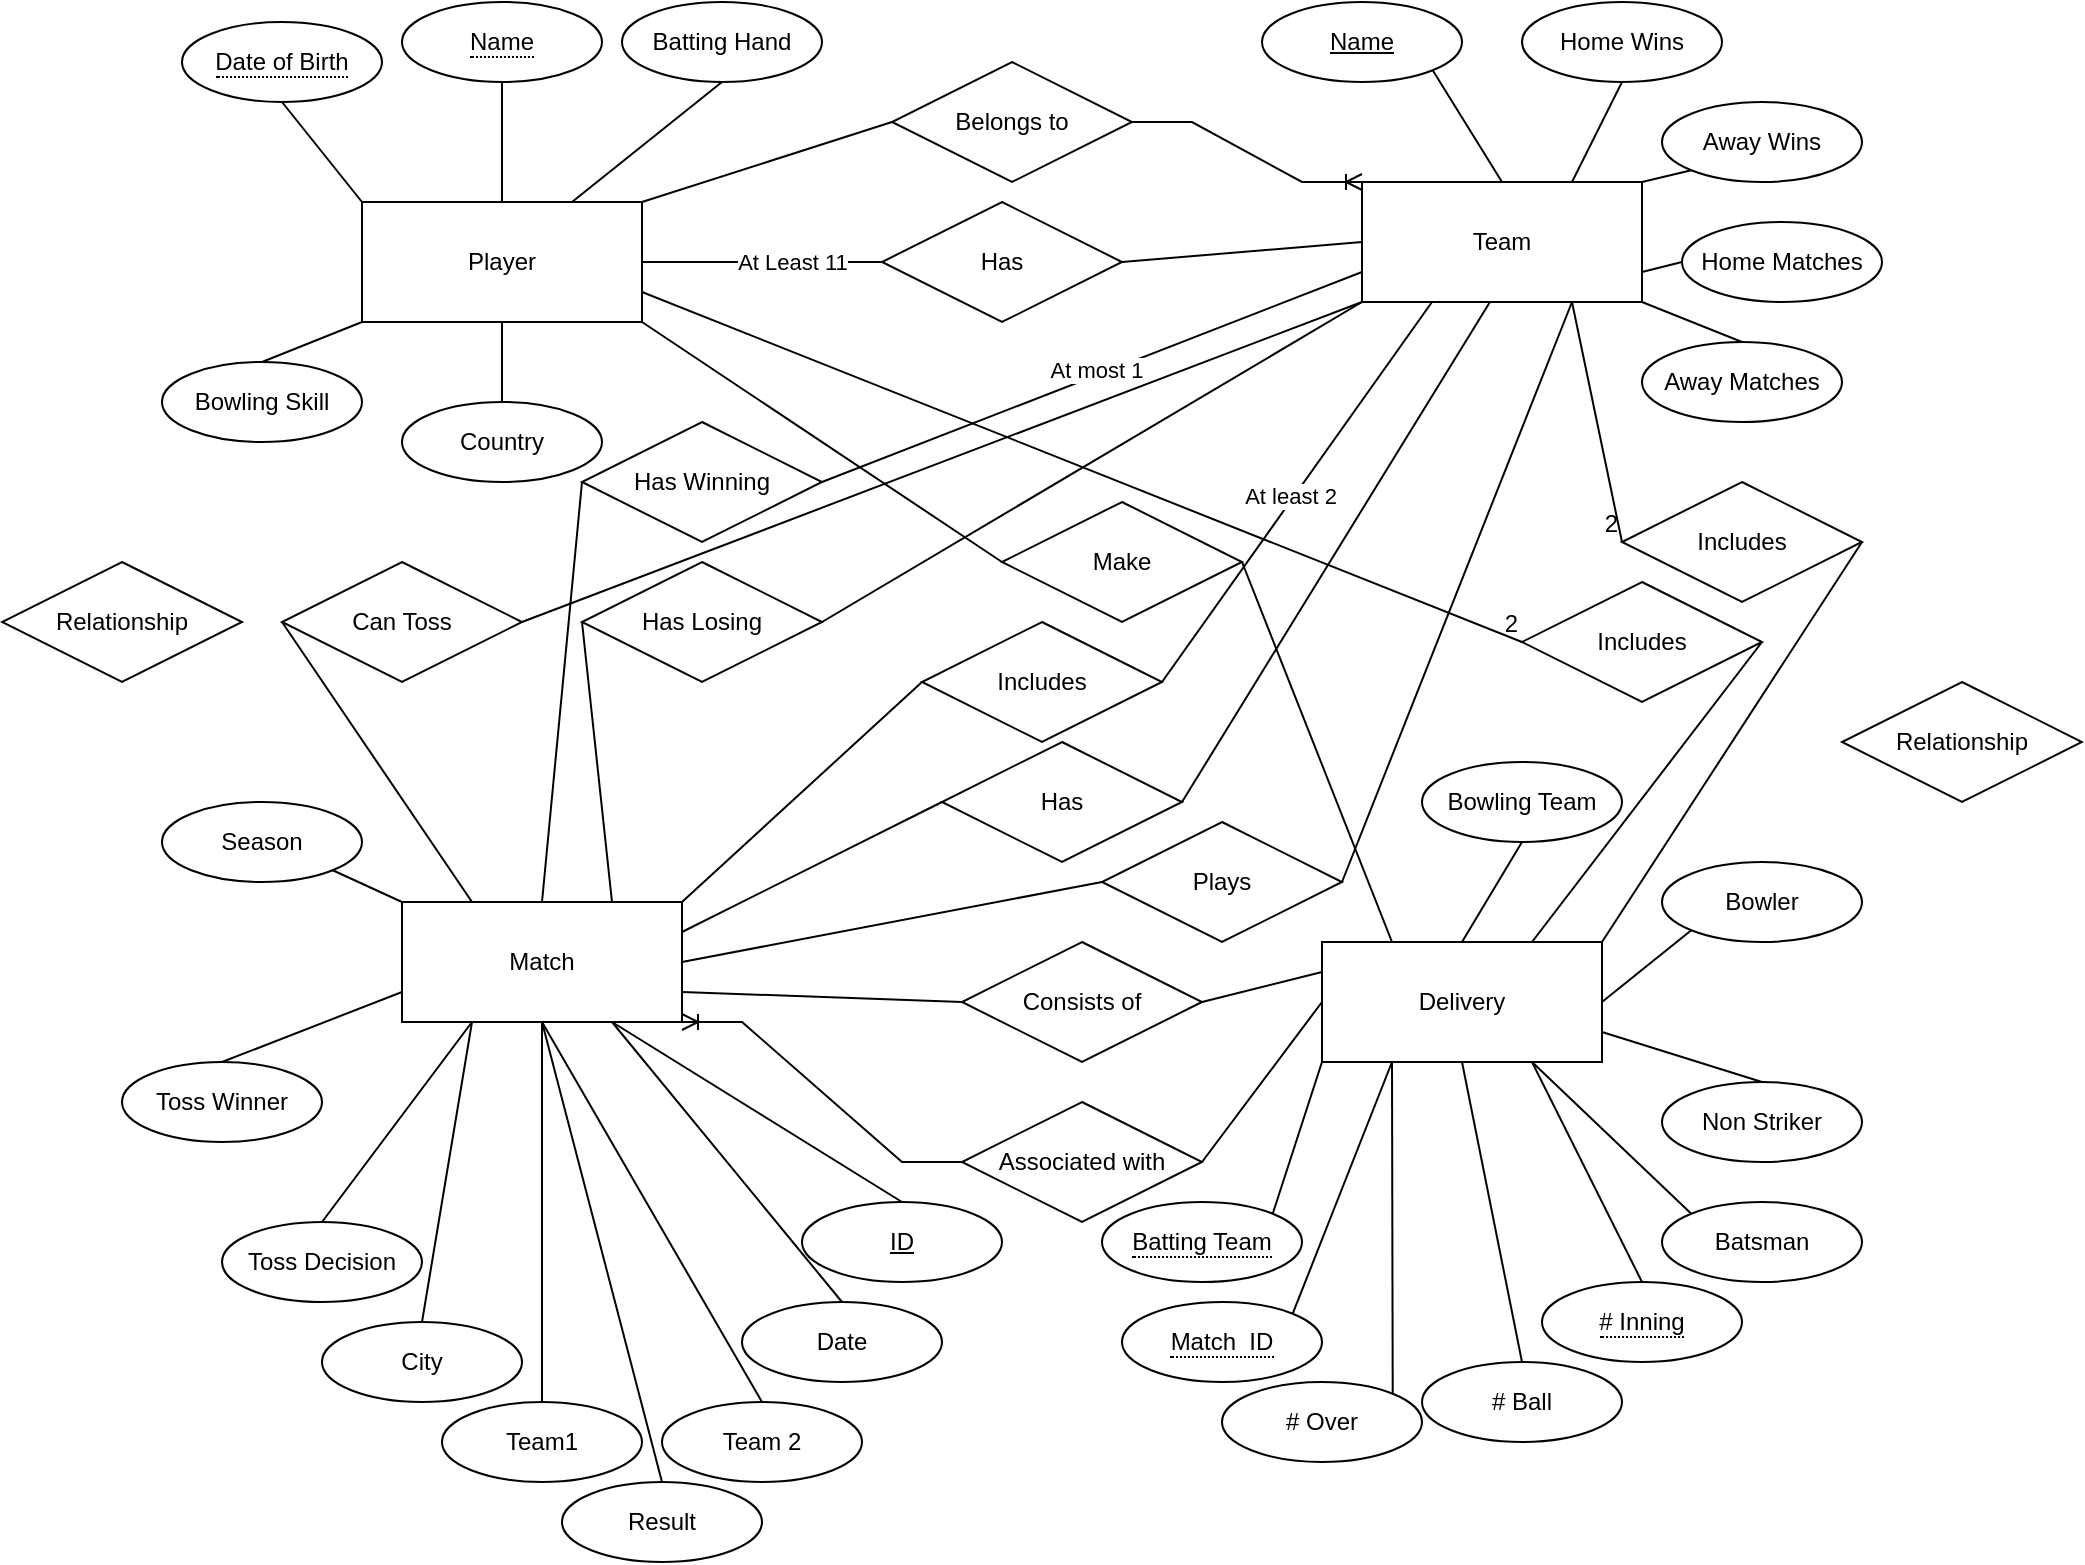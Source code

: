 <mxfile version="24.0.7" type="github">
  <diagram name="Page-1" id="s7xkA5wSta2r6UFQL5zl">
    <mxGraphModel dx="1324" dy="534" grid="1" gridSize="10" guides="1" tooltips="1" connect="1" arrows="1" fold="1" page="1" pageScale="1" pageWidth="850" pageHeight="1100" math="0" shadow="0">
      <root>
        <mxCell id="0" />
        <mxCell id="1" parent="0" />
        <mxCell id="V4IDSgp5wQYeOkkttf2E-1" value="Player" style="whiteSpace=wrap;html=1;align=center;" parent="1" vertex="1">
          <mxGeometry x="100" y="110" width="140" height="60" as="geometry" />
        </mxCell>
        <mxCell id="V4IDSgp5wQYeOkkttf2E-2" value="Team" style="whiteSpace=wrap;html=1;align=center;" parent="1" vertex="1">
          <mxGeometry x="600" y="100" width="140" height="60" as="geometry" />
        </mxCell>
        <mxCell id="V4IDSgp5wQYeOkkttf2E-3" value="Delivery" style="whiteSpace=wrap;html=1;align=center;" parent="1" vertex="1">
          <mxGeometry x="580" y="480" width="140" height="60" as="geometry" />
        </mxCell>
        <mxCell id="V4IDSgp5wQYeOkkttf2E-4" value="Match" style="whiteSpace=wrap;html=1;align=center;" parent="1" vertex="1">
          <mxGeometry x="120" y="460" width="140" height="60" as="geometry" />
        </mxCell>
        <mxCell id="V4IDSgp5wQYeOkkttf2E-6" value="Associated with" style="shape=rhombus;perimeter=rhombusPerimeter;whiteSpace=wrap;html=1;align=center;" parent="1" vertex="1">
          <mxGeometry x="400" y="560" width="120" height="60" as="geometry" />
        </mxCell>
        <mxCell id="V4IDSgp5wQYeOkkttf2E-7" value="Relationship" style="shape=rhombus;perimeter=rhombusPerimeter;whiteSpace=wrap;html=1;align=center;" parent="1" vertex="1">
          <mxGeometry x="840" y="350" width="120" height="60" as="geometry" />
        </mxCell>
        <mxCell id="V4IDSgp5wQYeOkkttf2E-8" value="Consists of" style="shape=rhombus;perimeter=rhombusPerimeter;whiteSpace=wrap;html=1;align=center;" parent="1" vertex="1">
          <mxGeometry x="400" y="480" width="120" height="60" as="geometry" />
        </mxCell>
        <mxCell id="V4IDSgp5wQYeOkkttf2E-9" value="Includes" style="shape=rhombus;perimeter=rhombusPerimeter;whiteSpace=wrap;html=1;align=center;" parent="1" vertex="1">
          <mxGeometry x="730" y="250" width="120" height="60" as="geometry" />
        </mxCell>
        <mxCell id="V4IDSgp5wQYeOkkttf2E-10" value="Has Losing" style="shape=rhombus;perimeter=rhombusPerimeter;whiteSpace=wrap;html=1;align=center;" parent="1" vertex="1">
          <mxGeometry x="210" y="290" width="120" height="60" as="geometry" />
        </mxCell>
        <mxCell id="V4IDSgp5wQYeOkkttf2E-11" value="Has Winning" style="shape=rhombus;perimeter=rhombusPerimeter;whiteSpace=wrap;html=1;align=center;" parent="1" vertex="1">
          <mxGeometry x="210" y="220" width="120" height="60" as="geometry" />
        </mxCell>
        <mxCell id="V4IDSgp5wQYeOkkttf2E-12" value="Belongs to" style="shape=rhombus;perimeter=rhombusPerimeter;whiteSpace=wrap;html=1;align=center;" parent="1" vertex="1">
          <mxGeometry x="365" y="40" width="120" height="60" as="geometry" />
        </mxCell>
        <mxCell id="V4IDSgp5wQYeOkkttf2E-13" value="Plays" style="shape=rhombus;perimeter=rhombusPerimeter;whiteSpace=wrap;html=1;align=center;" parent="1" vertex="1">
          <mxGeometry x="470" y="420" width="120" height="60" as="geometry" />
        </mxCell>
        <mxCell id="V4IDSgp5wQYeOkkttf2E-14" value="Make" style="shape=rhombus;perimeter=rhombusPerimeter;whiteSpace=wrap;html=1;align=center;" parent="1" vertex="1">
          <mxGeometry x="420" y="260" width="120" height="60" as="geometry" />
        </mxCell>
        <mxCell id="V4IDSgp5wQYeOkkttf2E-15" value="Can Toss" style="shape=rhombus;perimeter=rhombusPerimeter;whiteSpace=wrap;html=1;align=center;" parent="1" vertex="1">
          <mxGeometry x="60" y="290" width="120" height="60" as="geometry" />
        </mxCell>
        <mxCell id="V4IDSgp5wQYeOkkttf2E-16" value="Has" style="shape=rhombus;perimeter=rhombusPerimeter;whiteSpace=wrap;html=1;align=center;" parent="1" vertex="1">
          <mxGeometry x="390" y="380" width="120" height="60" as="geometry" />
        </mxCell>
        <mxCell id="V4IDSgp5wQYeOkkttf2E-17" value="Includes" style="shape=rhombus;perimeter=rhombusPerimeter;whiteSpace=wrap;html=1;align=center;" parent="1" vertex="1">
          <mxGeometry x="680" y="300" width="120" height="60" as="geometry" />
        </mxCell>
        <mxCell id="V4IDSgp5wQYeOkkttf2E-18" value="Includes" style="shape=rhombus;perimeter=rhombusPerimeter;whiteSpace=wrap;html=1;align=center;" parent="1" vertex="1">
          <mxGeometry x="380" y="320" width="120" height="60" as="geometry" />
        </mxCell>
        <mxCell id="V4IDSgp5wQYeOkkttf2E-19" value="Relationship" style="shape=rhombus;perimeter=rhombusPerimeter;whiteSpace=wrap;html=1;align=center;" parent="1" vertex="1">
          <mxGeometry x="-80" y="290" width="120" height="60" as="geometry" />
        </mxCell>
        <mxCell id="V4IDSgp5wQYeOkkttf2E-20" value="Has" style="shape=rhombus;perimeter=rhombusPerimeter;whiteSpace=wrap;html=1;align=center;" parent="1" vertex="1">
          <mxGeometry x="360" y="110" width="120" height="60" as="geometry" />
        </mxCell>
        <mxCell id="jrK1UXfwRjFJ1fB_Q-Hg-1" value="" style="edgeStyle=entityRelationEdgeStyle;fontSize=12;html=1;endArrow=ERoneToMany;rounded=0;exitX=1;exitY=0.5;exitDx=0;exitDy=0;entryX=0;entryY=0;entryDx=0;entryDy=0;" edge="1" parent="1" source="V4IDSgp5wQYeOkkttf2E-12" target="V4IDSgp5wQYeOkkttf2E-2">
          <mxGeometry width="100" height="100" relative="1" as="geometry">
            <mxPoint x="490" y="140" as="sourcePoint" />
            <mxPoint x="590" y="40" as="targetPoint" />
          </mxGeometry>
        </mxCell>
        <mxCell id="jrK1UXfwRjFJ1fB_Q-Hg-2" value="" style="endArrow=none;html=1;rounded=0;exitX=1;exitY=0;exitDx=0;exitDy=0;entryX=0;entryY=0.5;entryDx=0;entryDy=0;" edge="1" parent="1" source="V4IDSgp5wQYeOkkttf2E-1" target="V4IDSgp5wQYeOkkttf2E-12">
          <mxGeometry relative="1" as="geometry">
            <mxPoint x="260" y="140" as="sourcePoint" />
            <mxPoint x="420" y="140" as="targetPoint" />
          </mxGeometry>
        </mxCell>
        <mxCell id="jrK1UXfwRjFJ1fB_Q-Hg-6" value="" style="endArrow=none;html=1;rounded=0;exitX=1;exitY=0;exitDx=0;exitDy=0;entryX=0;entryY=0.5;entryDx=0;entryDy=0;" edge="1" parent="1" source="V4IDSgp5wQYeOkkttf2E-4" target="V4IDSgp5wQYeOkkttf2E-18">
          <mxGeometry relative="1" as="geometry">
            <mxPoint x="190" y="480" as="sourcePoint" />
            <mxPoint x="350" y="480" as="targetPoint" />
          </mxGeometry>
        </mxCell>
        <mxCell id="jrK1UXfwRjFJ1fB_Q-Hg-7" value="" style="endArrow=none;html=1;rounded=0;exitX=1;exitY=0.5;exitDx=0;exitDy=0;entryX=0.25;entryY=1;entryDx=0;entryDy=0;" edge="1" parent="1" source="V4IDSgp5wQYeOkkttf2E-18" target="V4IDSgp5wQYeOkkttf2E-2">
          <mxGeometry relative="1" as="geometry">
            <mxPoint x="485" y="300" as="sourcePoint" />
            <mxPoint x="645" y="300" as="targetPoint" />
          </mxGeometry>
        </mxCell>
        <mxCell id="jrK1UXfwRjFJ1fB_Q-Hg-31" value="At least 2" style="edgeLabel;html=1;align=center;verticalAlign=middle;resizable=0;points=[];" vertex="1" connectable="0" parent="jrK1UXfwRjFJ1fB_Q-Hg-7">
          <mxGeometry x="-0.029" y="2" relative="1" as="geometry">
            <mxPoint as="offset" />
          </mxGeometry>
        </mxCell>
        <mxCell id="jrK1UXfwRjFJ1fB_Q-Hg-11" value="" style="endArrow=none;html=1;rounded=0;exitX=0;exitY=0.5;exitDx=0;exitDy=0;entryX=1;entryY=0.5;entryDx=0;entryDy=0;" edge="1" parent="1" source="V4IDSgp5wQYeOkkttf2E-13" target="V4IDSgp5wQYeOkkttf2E-4">
          <mxGeometry relative="1" as="geometry">
            <mxPoint x="400" y="340" as="sourcePoint" />
            <mxPoint x="560" y="340" as="targetPoint" />
          </mxGeometry>
        </mxCell>
        <mxCell id="jrK1UXfwRjFJ1fB_Q-Hg-12" value="" style="endArrow=none;html=1;rounded=0;exitX=1;exitY=0.75;exitDx=0;exitDy=0;entryX=0;entryY=0.5;entryDx=0;entryDy=0;" edge="1" parent="1" source="V4IDSgp5wQYeOkkttf2E-4" target="V4IDSgp5wQYeOkkttf2E-8">
          <mxGeometry relative="1" as="geometry">
            <mxPoint x="260" y="530" as="sourcePoint" />
            <mxPoint x="420" y="530" as="targetPoint" />
          </mxGeometry>
        </mxCell>
        <mxCell id="jrK1UXfwRjFJ1fB_Q-Hg-13" value="" style="endArrow=none;html=1;rounded=0;exitX=1;exitY=0.5;exitDx=0;exitDy=0;entryX=0;entryY=0.25;entryDx=0;entryDy=0;" edge="1" parent="1" source="V4IDSgp5wQYeOkkttf2E-8" target="V4IDSgp5wQYeOkkttf2E-3">
          <mxGeometry relative="1" as="geometry">
            <mxPoint x="340" y="340" as="sourcePoint" />
            <mxPoint x="500" y="340" as="targetPoint" />
          </mxGeometry>
        </mxCell>
        <mxCell id="jrK1UXfwRjFJ1fB_Q-Hg-14" value="" style="endArrow=none;html=1;rounded=0;exitX=1;exitY=1;exitDx=0;exitDy=0;entryX=0;entryY=0.5;entryDx=0;entryDy=0;" edge="1" parent="1" source="V4IDSgp5wQYeOkkttf2E-1" target="V4IDSgp5wQYeOkkttf2E-14">
          <mxGeometry relative="1" as="geometry">
            <mxPoint x="260" y="340" as="sourcePoint" />
            <mxPoint x="420" y="340" as="targetPoint" />
          </mxGeometry>
        </mxCell>
        <mxCell id="jrK1UXfwRjFJ1fB_Q-Hg-15" value="" style="endArrow=none;html=1;rounded=0;exitX=1;exitY=0.5;exitDx=0;exitDy=0;entryX=0.25;entryY=0;entryDx=0;entryDy=0;" edge="1" parent="1" source="V4IDSgp5wQYeOkkttf2E-14" target="V4IDSgp5wQYeOkkttf2E-3">
          <mxGeometry relative="1" as="geometry">
            <mxPoint x="490" y="340" as="sourcePoint" />
            <mxPoint x="650" y="340" as="targetPoint" />
          </mxGeometry>
        </mxCell>
        <mxCell id="jrK1UXfwRjFJ1fB_Q-Hg-16" value="" style="edgeStyle=entityRelationEdgeStyle;fontSize=12;html=1;endArrow=ERoneToMany;rounded=0;entryX=1;entryY=1;entryDx=0;entryDy=0;" edge="1" parent="1" source="V4IDSgp5wQYeOkkttf2E-6" target="V4IDSgp5wQYeOkkttf2E-4">
          <mxGeometry width="100" height="100" relative="1" as="geometry">
            <mxPoint x="230" y="670" as="sourcePoint" />
            <mxPoint x="330" y="570" as="targetPoint" />
          </mxGeometry>
        </mxCell>
        <mxCell id="jrK1UXfwRjFJ1fB_Q-Hg-17" value="" style="endArrow=none;html=1;rounded=0;exitX=1;exitY=0.5;exitDx=0;exitDy=0;entryX=0;entryY=0.5;entryDx=0;entryDy=0;" edge="1" parent="1" source="V4IDSgp5wQYeOkkttf2E-6" target="V4IDSgp5wQYeOkkttf2E-3">
          <mxGeometry relative="1" as="geometry">
            <mxPoint x="420" y="470" as="sourcePoint" />
            <mxPoint x="580" y="470" as="targetPoint" />
          </mxGeometry>
        </mxCell>
        <mxCell id="jrK1UXfwRjFJ1fB_Q-Hg-18" value="" style="endArrow=none;html=1;rounded=0;exitX=1;exitY=0.5;exitDx=0;exitDy=0;entryX=0;entryY=0.5;entryDx=0;entryDy=0;" edge="1" parent="1" source="V4IDSgp5wQYeOkkttf2E-20" target="V4IDSgp5wQYeOkkttf2E-2">
          <mxGeometry relative="1" as="geometry">
            <mxPoint x="440" y="250" as="sourcePoint" />
            <mxPoint x="600" y="250" as="targetPoint" />
          </mxGeometry>
        </mxCell>
        <mxCell id="jrK1UXfwRjFJ1fB_Q-Hg-19" value="" style="endArrow=none;html=1;rounded=0;exitX=1;exitY=0.5;exitDx=0;exitDy=0;entryX=0;entryY=0.5;entryDx=0;entryDy=0;" edge="1" parent="1" source="V4IDSgp5wQYeOkkttf2E-1" target="V4IDSgp5wQYeOkkttf2E-20">
          <mxGeometry relative="1" as="geometry">
            <mxPoint x="310" y="250" as="sourcePoint" />
            <mxPoint x="360" y="140" as="targetPoint" />
          </mxGeometry>
        </mxCell>
        <mxCell id="jrK1UXfwRjFJ1fB_Q-Hg-20" value="At Least 11" style="edgeLabel;html=1;align=center;verticalAlign=middle;resizable=0;points=[];" vertex="1" connectable="0" parent="jrK1UXfwRjFJ1fB_Q-Hg-19">
          <mxGeometry x="0.25" relative="1" as="geometry">
            <mxPoint as="offset" />
          </mxGeometry>
        </mxCell>
        <mxCell id="jrK1UXfwRjFJ1fB_Q-Hg-21" value="" style="endArrow=none;html=1;rounded=0;exitX=1;exitY=0.5;exitDx=0;exitDy=0;entryX=0;entryY=0.75;entryDx=0;entryDy=0;" edge="1" parent="1" source="V4IDSgp5wQYeOkkttf2E-11" target="V4IDSgp5wQYeOkkttf2E-2">
          <mxGeometry relative="1" as="geometry">
            <mxPoint x="240" y="390" as="sourcePoint" />
            <mxPoint x="400" y="390" as="targetPoint" />
          </mxGeometry>
        </mxCell>
        <mxCell id="jrK1UXfwRjFJ1fB_Q-Hg-24" value="At most 1" style="edgeLabel;html=1;align=center;verticalAlign=middle;resizable=0;points=[];" vertex="1" connectable="0" parent="jrK1UXfwRjFJ1fB_Q-Hg-21">
          <mxGeometry x="0.018" y="3" relative="1" as="geometry">
            <mxPoint as="offset" />
          </mxGeometry>
        </mxCell>
        <mxCell id="jrK1UXfwRjFJ1fB_Q-Hg-23" value="" style="endArrow=none;html=1;rounded=0;exitX=0.5;exitY=0;exitDx=0;exitDy=0;entryX=0;entryY=0.5;entryDx=0;entryDy=0;" edge="1" parent="1" source="V4IDSgp5wQYeOkkttf2E-4" target="V4IDSgp5wQYeOkkttf2E-11">
          <mxGeometry relative="1" as="geometry">
            <mxPoint x="210" y="390" as="sourcePoint" />
            <mxPoint x="370" y="390" as="targetPoint" />
          </mxGeometry>
        </mxCell>
        <mxCell id="jrK1UXfwRjFJ1fB_Q-Hg-25" value="" style="endArrow=none;html=1;rounded=0;exitX=1;exitY=0.75;exitDx=0;exitDy=0;entryX=0;entryY=0.5;entryDx=0;entryDy=0;" edge="1" parent="1" source="V4IDSgp5wQYeOkkttf2E-1" target="V4IDSgp5wQYeOkkttf2E-17">
          <mxGeometry relative="1" as="geometry">
            <mxPoint x="440" y="360" as="sourcePoint" />
            <mxPoint x="600" y="360" as="targetPoint" />
          </mxGeometry>
        </mxCell>
        <mxCell id="jrK1UXfwRjFJ1fB_Q-Hg-26" value="2" style="resizable=0;html=1;whiteSpace=wrap;align=right;verticalAlign=bottom;" connectable="0" vertex="1" parent="jrK1UXfwRjFJ1fB_Q-Hg-25">
          <mxGeometry x="1" relative="1" as="geometry" />
        </mxCell>
        <mxCell id="jrK1UXfwRjFJ1fB_Q-Hg-27" value="" style="endArrow=none;html=1;rounded=0;exitX=1;exitY=0.5;exitDx=0;exitDy=0;entryX=0.75;entryY=0;entryDx=0;entryDy=0;" edge="1" parent="1" source="V4IDSgp5wQYeOkkttf2E-17" target="V4IDSgp5wQYeOkkttf2E-3">
          <mxGeometry relative="1" as="geometry">
            <mxPoint x="560" y="360" as="sourcePoint" />
            <mxPoint x="720" y="360" as="targetPoint" />
          </mxGeometry>
        </mxCell>
        <mxCell id="jrK1UXfwRjFJ1fB_Q-Hg-30" value="" style="endArrow=none;html=1;rounded=0;exitX=1;exitY=0.25;exitDx=0;exitDy=0;entryX=0;entryY=0.5;entryDx=0;entryDy=0;" edge="1" parent="1" source="V4IDSgp5wQYeOkkttf2E-4" target="V4IDSgp5wQYeOkkttf2E-16">
          <mxGeometry relative="1" as="geometry">
            <mxPoint x="290" y="440" as="sourcePoint" />
            <mxPoint x="450" y="440" as="targetPoint" />
          </mxGeometry>
        </mxCell>
        <mxCell id="jrK1UXfwRjFJ1fB_Q-Hg-34" value="" style="endArrow=none;html=1;rounded=0;exitX=1;exitY=0.5;exitDx=0;exitDy=0;entryX=0.457;entryY=1;entryDx=0;entryDy=0;entryPerimeter=0;" edge="1" parent="1" source="V4IDSgp5wQYeOkkttf2E-16" target="V4IDSgp5wQYeOkkttf2E-2">
          <mxGeometry relative="1" as="geometry">
            <mxPoint x="380" y="310" as="sourcePoint" />
            <mxPoint x="540" y="310" as="targetPoint" />
          </mxGeometry>
        </mxCell>
        <mxCell id="jrK1UXfwRjFJ1fB_Q-Hg-35" value="" style="endArrow=none;html=1;rounded=0;exitX=1;exitY=0.5;exitDx=0;exitDy=0;entryX=0.75;entryY=1;entryDx=0;entryDy=0;" edge="1" parent="1" source="V4IDSgp5wQYeOkkttf2E-13" target="V4IDSgp5wQYeOkkttf2E-2">
          <mxGeometry relative="1" as="geometry">
            <mxPoint x="380" y="310" as="sourcePoint" />
            <mxPoint x="540" y="310" as="targetPoint" />
          </mxGeometry>
        </mxCell>
        <mxCell id="jrK1UXfwRjFJ1fB_Q-Hg-36" value="" style="endArrow=none;html=1;rounded=0;exitX=0.75;exitY=0;exitDx=0;exitDy=0;entryX=0;entryY=0.5;entryDx=0;entryDy=0;" edge="1" parent="1" source="V4IDSgp5wQYeOkkttf2E-4" target="V4IDSgp5wQYeOkkttf2E-10">
          <mxGeometry relative="1" as="geometry">
            <mxPoint x="250" y="330" as="sourcePoint" />
            <mxPoint x="410" y="330" as="targetPoint" />
          </mxGeometry>
        </mxCell>
        <mxCell id="jrK1UXfwRjFJ1fB_Q-Hg-37" value="" style="endArrow=none;html=1;rounded=0;exitX=1;exitY=0.5;exitDx=0;exitDy=0;entryX=0;entryY=1;entryDx=0;entryDy=0;" edge="1" parent="1" source="V4IDSgp5wQYeOkkttf2E-10" target="V4IDSgp5wQYeOkkttf2E-2">
          <mxGeometry relative="1" as="geometry">
            <mxPoint x="250" y="330" as="sourcePoint" />
            <mxPoint x="410" y="330" as="targetPoint" />
          </mxGeometry>
        </mxCell>
        <mxCell id="jrK1UXfwRjFJ1fB_Q-Hg-38" value="&lt;span style=&quot;border-bottom: 1px dotted&quot;&gt;Name&lt;/span&gt;" style="ellipse;whiteSpace=wrap;html=1;align=center;" vertex="1" parent="1">
          <mxGeometry x="120" y="10" width="100" height="40" as="geometry" />
        </mxCell>
        <mxCell id="jrK1UXfwRjFJ1fB_Q-Hg-39" value="&lt;span style=&quot;border-bottom: 1px dotted&quot;&gt;Date of Birth&lt;/span&gt;" style="ellipse;whiteSpace=wrap;html=1;align=center;" vertex="1" parent="1">
          <mxGeometry x="10" y="20" width="100" height="40" as="geometry" />
        </mxCell>
        <mxCell id="jrK1UXfwRjFJ1fB_Q-Hg-40" value="Batting Hand" style="ellipse;whiteSpace=wrap;html=1;align=center;" vertex="1" parent="1">
          <mxGeometry x="230" y="10" width="100" height="40" as="geometry" />
        </mxCell>
        <mxCell id="jrK1UXfwRjFJ1fB_Q-Hg-41" value="Bowling Skill" style="ellipse;whiteSpace=wrap;html=1;align=center;" vertex="1" parent="1">
          <mxGeometry y="190" width="100" height="40" as="geometry" />
        </mxCell>
        <mxCell id="jrK1UXfwRjFJ1fB_Q-Hg-42" value="Country" style="ellipse;whiteSpace=wrap;html=1;align=center;" vertex="1" parent="1">
          <mxGeometry x="120" y="210" width="100" height="40" as="geometry" />
        </mxCell>
        <mxCell id="jrK1UXfwRjFJ1fB_Q-Hg-43" value="" style="endArrow=none;html=1;rounded=0;exitX=0.5;exitY=0;exitDx=0;exitDy=0;entryX=0;entryY=1;entryDx=0;entryDy=0;" edge="1" parent="1" source="jrK1UXfwRjFJ1fB_Q-Hg-41" target="V4IDSgp5wQYeOkkttf2E-1">
          <mxGeometry relative="1" as="geometry">
            <mxPoint x="30" y="190" as="sourcePoint" />
            <mxPoint x="190" y="190" as="targetPoint" />
          </mxGeometry>
        </mxCell>
        <mxCell id="jrK1UXfwRjFJ1fB_Q-Hg-44" value="" style="endArrow=none;html=1;rounded=0;exitX=0.5;exitY=0;exitDx=0;exitDy=0;entryX=0.5;entryY=1;entryDx=0;entryDy=0;" edge="1" parent="1" source="jrK1UXfwRjFJ1fB_Q-Hg-42" target="V4IDSgp5wQYeOkkttf2E-1">
          <mxGeometry relative="1" as="geometry">
            <mxPoint x="30" y="190" as="sourcePoint" />
            <mxPoint x="190" y="190" as="targetPoint" />
          </mxGeometry>
        </mxCell>
        <mxCell id="jrK1UXfwRjFJ1fB_Q-Hg-45" value="" style="endArrow=none;html=1;rounded=0;exitX=0.5;exitY=1;exitDx=0;exitDy=0;entryX=0;entryY=0;entryDx=0;entryDy=0;" edge="1" parent="1" source="jrK1UXfwRjFJ1fB_Q-Hg-39" target="V4IDSgp5wQYeOkkttf2E-1">
          <mxGeometry relative="1" as="geometry">
            <mxPoint x="30" y="190" as="sourcePoint" />
            <mxPoint x="190" y="190" as="targetPoint" />
          </mxGeometry>
        </mxCell>
        <mxCell id="jrK1UXfwRjFJ1fB_Q-Hg-46" value="" style="endArrow=none;html=1;rounded=0;exitX=0.5;exitY=1;exitDx=0;exitDy=0;entryX=0.5;entryY=0;entryDx=0;entryDy=0;" edge="1" parent="1" source="jrK1UXfwRjFJ1fB_Q-Hg-38" target="V4IDSgp5wQYeOkkttf2E-1">
          <mxGeometry relative="1" as="geometry">
            <mxPoint x="30" y="190" as="sourcePoint" />
            <mxPoint x="190" y="190" as="targetPoint" />
          </mxGeometry>
        </mxCell>
        <mxCell id="jrK1UXfwRjFJ1fB_Q-Hg-47" value="" style="endArrow=none;html=1;rounded=0;exitX=0.75;exitY=0;exitDx=0;exitDy=0;entryX=0.5;entryY=1;entryDx=0;entryDy=0;" edge="1" parent="1" source="V4IDSgp5wQYeOkkttf2E-1" target="jrK1UXfwRjFJ1fB_Q-Hg-40">
          <mxGeometry relative="1" as="geometry">
            <mxPoint x="30" y="190" as="sourcePoint" />
            <mxPoint x="190" y="190" as="targetPoint" />
          </mxGeometry>
        </mxCell>
        <mxCell id="jrK1UXfwRjFJ1fB_Q-Hg-48" value="ID" style="ellipse;whiteSpace=wrap;html=1;align=center;fontStyle=4;" vertex="1" parent="1">
          <mxGeometry x="320" y="610" width="100" height="40" as="geometry" />
        </mxCell>
        <mxCell id="jrK1UXfwRjFJ1fB_Q-Hg-49" value="Date" style="ellipse;whiteSpace=wrap;html=1;align=center;" vertex="1" parent="1">
          <mxGeometry x="290" y="660" width="100" height="40" as="geometry" />
        </mxCell>
        <mxCell id="jrK1UXfwRjFJ1fB_Q-Hg-50" value="Team1" style="ellipse;whiteSpace=wrap;html=1;align=center;" vertex="1" parent="1">
          <mxGeometry x="140" y="710" width="100" height="40" as="geometry" />
        </mxCell>
        <mxCell id="jrK1UXfwRjFJ1fB_Q-Hg-51" value="City" style="ellipse;whiteSpace=wrap;html=1;align=center;" vertex="1" parent="1">
          <mxGeometry x="80" y="670" width="100" height="40" as="geometry" />
        </mxCell>
        <mxCell id="jrK1UXfwRjFJ1fB_Q-Hg-52" value="Season" style="ellipse;whiteSpace=wrap;html=1;align=center;" vertex="1" parent="1">
          <mxGeometry y="410" width="100" height="40" as="geometry" />
        </mxCell>
        <mxCell id="jrK1UXfwRjFJ1fB_Q-Hg-53" value="Team 2" style="ellipse;whiteSpace=wrap;html=1;align=center;" vertex="1" parent="1">
          <mxGeometry x="250" y="710" width="100" height="40" as="geometry" />
        </mxCell>
        <mxCell id="jrK1UXfwRjFJ1fB_Q-Hg-54" value="Toss Decision" style="ellipse;whiteSpace=wrap;html=1;align=center;" vertex="1" parent="1">
          <mxGeometry x="30" y="620" width="100" height="40" as="geometry" />
        </mxCell>
        <mxCell id="jrK1UXfwRjFJ1fB_Q-Hg-55" value="Toss Winner" style="ellipse;whiteSpace=wrap;html=1;align=center;" vertex="1" parent="1">
          <mxGeometry x="-20" y="540" width="100" height="40" as="geometry" />
        </mxCell>
        <mxCell id="jrK1UXfwRjFJ1fB_Q-Hg-56" value="Result" style="ellipse;whiteSpace=wrap;html=1;align=center;" vertex="1" parent="1">
          <mxGeometry x="200" y="750" width="100" height="40" as="geometry" />
        </mxCell>
        <mxCell id="jrK1UXfwRjFJ1fB_Q-Hg-57" value="" style="endArrow=none;html=1;rounded=0;exitX=0.75;exitY=1;exitDx=0;exitDy=0;entryX=0.5;entryY=0;entryDx=0;entryDy=0;" edge="1" parent="1" source="V4IDSgp5wQYeOkkttf2E-4" target="jrK1UXfwRjFJ1fB_Q-Hg-48">
          <mxGeometry relative="1" as="geometry">
            <mxPoint x="70" y="560" as="sourcePoint" />
            <mxPoint x="230" y="560" as="targetPoint" />
          </mxGeometry>
        </mxCell>
        <mxCell id="jrK1UXfwRjFJ1fB_Q-Hg-58" value="" style="endArrow=none;html=1;rounded=0;exitX=0.75;exitY=1;exitDx=0;exitDy=0;entryX=0.5;entryY=0;entryDx=0;entryDy=0;" edge="1" parent="1" source="V4IDSgp5wQYeOkkttf2E-4" target="jrK1UXfwRjFJ1fB_Q-Hg-49">
          <mxGeometry relative="1" as="geometry">
            <mxPoint x="70" y="560" as="sourcePoint" />
            <mxPoint x="230" y="560" as="targetPoint" />
          </mxGeometry>
        </mxCell>
        <mxCell id="jrK1UXfwRjFJ1fB_Q-Hg-59" value="" style="endArrow=none;html=1;rounded=0;exitX=0.5;exitY=1;exitDx=0;exitDy=0;entryX=0.5;entryY=0;entryDx=0;entryDy=0;" edge="1" parent="1" source="V4IDSgp5wQYeOkkttf2E-4" target="jrK1UXfwRjFJ1fB_Q-Hg-53">
          <mxGeometry relative="1" as="geometry">
            <mxPoint x="70" y="560" as="sourcePoint" />
            <mxPoint x="230" y="560" as="targetPoint" />
          </mxGeometry>
        </mxCell>
        <mxCell id="jrK1UXfwRjFJ1fB_Q-Hg-60" value="" style="endArrow=none;html=1;rounded=0;entryX=0.5;entryY=0;entryDx=0;entryDy=0;exitX=0.5;exitY=1;exitDx=0;exitDy=0;" edge="1" parent="1" source="V4IDSgp5wQYeOkkttf2E-4" target="jrK1UXfwRjFJ1fB_Q-Hg-56">
          <mxGeometry relative="1" as="geometry">
            <mxPoint x="90" y="550" as="sourcePoint" />
            <mxPoint x="230" y="560" as="targetPoint" />
          </mxGeometry>
        </mxCell>
        <mxCell id="jrK1UXfwRjFJ1fB_Q-Hg-61" value="" style="endArrow=none;html=1;rounded=0;exitX=0.5;exitY=1;exitDx=0;exitDy=0;entryX=0.5;entryY=0;entryDx=0;entryDy=0;" edge="1" parent="1" source="V4IDSgp5wQYeOkkttf2E-4" target="jrK1UXfwRjFJ1fB_Q-Hg-50">
          <mxGeometry relative="1" as="geometry">
            <mxPoint x="70" y="560" as="sourcePoint" />
            <mxPoint x="230" y="560" as="targetPoint" />
          </mxGeometry>
        </mxCell>
        <mxCell id="jrK1UXfwRjFJ1fB_Q-Hg-62" value="" style="endArrow=none;html=1;rounded=0;exitX=0.25;exitY=1;exitDx=0;exitDy=0;entryX=0.5;entryY=0;entryDx=0;entryDy=0;" edge="1" parent="1" source="V4IDSgp5wQYeOkkttf2E-4" target="jrK1UXfwRjFJ1fB_Q-Hg-51">
          <mxGeometry relative="1" as="geometry">
            <mxPoint x="70" y="560" as="sourcePoint" />
            <mxPoint x="230" y="560" as="targetPoint" />
          </mxGeometry>
        </mxCell>
        <mxCell id="jrK1UXfwRjFJ1fB_Q-Hg-63" value="" style="endArrow=none;html=1;rounded=0;exitX=1;exitY=1;exitDx=0;exitDy=0;entryX=0;entryY=0;entryDx=0;entryDy=0;" edge="1" parent="1" source="jrK1UXfwRjFJ1fB_Q-Hg-52" target="V4IDSgp5wQYeOkkttf2E-4">
          <mxGeometry relative="1" as="geometry">
            <mxPoint x="70" y="560" as="sourcePoint" />
            <mxPoint x="230" y="560" as="targetPoint" />
          </mxGeometry>
        </mxCell>
        <mxCell id="jrK1UXfwRjFJ1fB_Q-Hg-64" value="" style="endArrow=none;html=1;rounded=0;exitX=0.5;exitY=0;exitDx=0;exitDy=0;entryX=0.25;entryY=1;entryDx=0;entryDy=0;" edge="1" parent="1" source="jrK1UXfwRjFJ1fB_Q-Hg-54" target="V4IDSgp5wQYeOkkttf2E-4">
          <mxGeometry relative="1" as="geometry">
            <mxPoint x="100" y="540" as="sourcePoint" />
            <mxPoint x="260" y="540" as="targetPoint" />
          </mxGeometry>
        </mxCell>
        <mxCell id="jrK1UXfwRjFJ1fB_Q-Hg-65" value="" style="endArrow=none;html=1;rounded=0;exitX=0.5;exitY=0;exitDx=0;exitDy=0;entryX=0;entryY=0.75;entryDx=0;entryDy=0;" edge="1" parent="1" source="jrK1UXfwRjFJ1fB_Q-Hg-55" target="V4IDSgp5wQYeOkkttf2E-4">
          <mxGeometry relative="1" as="geometry">
            <mxPoint x="100" y="540" as="sourcePoint" />
            <mxPoint x="260" y="540" as="targetPoint" />
          </mxGeometry>
        </mxCell>
        <mxCell id="jrK1UXfwRjFJ1fB_Q-Hg-71" value="# Over" style="ellipse;whiteSpace=wrap;html=1;align=center;" vertex="1" parent="1">
          <mxGeometry x="530" y="700" width="100" height="40" as="geometry" />
        </mxCell>
        <mxCell id="jrK1UXfwRjFJ1fB_Q-Hg-72" value="# Ball" style="ellipse;whiteSpace=wrap;html=1;align=center;" vertex="1" parent="1">
          <mxGeometry x="630" y="690" width="100" height="40" as="geometry" />
        </mxCell>
        <mxCell id="jrK1UXfwRjFJ1fB_Q-Hg-73" value="Batsman" style="ellipse;whiteSpace=wrap;html=1;align=center;" vertex="1" parent="1">
          <mxGeometry x="750" y="610" width="100" height="40" as="geometry" />
        </mxCell>
        <mxCell id="jrK1UXfwRjFJ1fB_Q-Hg-74" value="Non Striker" style="ellipse;whiteSpace=wrap;html=1;align=center;" vertex="1" parent="1">
          <mxGeometry x="750" y="550" width="100" height="40" as="geometry" />
        </mxCell>
        <mxCell id="jrK1UXfwRjFJ1fB_Q-Hg-75" value="Bowler" style="ellipse;whiteSpace=wrap;html=1;align=center;" vertex="1" parent="1">
          <mxGeometry x="750" y="440" width="100" height="40" as="geometry" />
        </mxCell>
        <mxCell id="jrK1UXfwRjFJ1fB_Q-Hg-76" value="&lt;span style=&quot;border-bottom: 1px dotted&quot;&gt;Batting Team&lt;/span&gt;" style="ellipse;whiteSpace=wrap;html=1;align=center;" vertex="1" parent="1">
          <mxGeometry x="470" y="610" width="100" height="40" as="geometry" />
        </mxCell>
        <mxCell id="jrK1UXfwRjFJ1fB_Q-Hg-77" value="&lt;span style=&quot;border-bottom: 1px dotted&quot;&gt;# Inning&lt;/span&gt;" style="ellipse;whiteSpace=wrap;html=1;align=center;" vertex="1" parent="1">
          <mxGeometry x="690" y="650" width="100" height="40" as="geometry" />
        </mxCell>
        <mxCell id="jrK1UXfwRjFJ1fB_Q-Hg-78" value="&lt;span style=&quot;border-bottom: 1px dotted&quot;&gt;Match&amp;nbsp; ID&lt;/span&gt;" style="ellipse;whiteSpace=wrap;html=1;align=center;" vertex="1" parent="1">
          <mxGeometry x="480" y="660" width="100" height="40" as="geometry" />
        </mxCell>
        <mxCell id="jrK1UXfwRjFJ1fB_Q-Hg-80" value="Bowling Team" style="ellipse;whiteSpace=wrap;html=1;align=center;" vertex="1" parent="1">
          <mxGeometry x="630" y="390" width="100" height="40" as="geometry" />
        </mxCell>
        <mxCell id="jrK1UXfwRjFJ1fB_Q-Hg-81" value="" style="endArrow=none;html=1;rounded=0;exitX=1;exitY=0.5;exitDx=0;exitDy=0;entryX=0;entryY=1;entryDx=0;entryDy=0;" edge="1" parent="1" source="V4IDSgp5wQYeOkkttf2E-3" target="jrK1UXfwRjFJ1fB_Q-Hg-75">
          <mxGeometry relative="1" as="geometry">
            <mxPoint x="560" y="560" as="sourcePoint" />
            <mxPoint x="720" y="560" as="targetPoint" />
          </mxGeometry>
        </mxCell>
        <mxCell id="jrK1UXfwRjFJ1fB_Q-Hg-82" value="" style="endArrow=none;html=1;rounded=0;exitX=0.5;exitY=1;exitDx=0;exitDy=0;entryX=0.5;entryY=0;entryDx=0;entryDy=0;" edge="1" parent="1" source="jrK1UXfwRjFJ1fB_Q-Hg-80" target="V4IDSgp5wQYeOkkttf2E-3">
          <mxGeometry relative="1" as="geometry">
            <mxPoint x="560" y="560" as="sourcePoint" />
            <mxPoint x="720" y="560" as="targetPoint" />
          </mxGeometry>
        </mxCell>
        <mxCell id="jrK1UXfwRjFJ1fB_Q-Hg-83" value="" style="endArrow=none;html=1;rounded=0;exitX=1;exitY=0.75;exitDx=0;exitDy=0;entryX=0.5;entryY=0;entryDx=0;entryDy=0;" edge="1" parent="1" source="V4IDSgp5wQYeOkkttf2E-3" target="jrK1UXfwRjFJ1fB_Q-Hg-74">
          <mxGeometry relative="1" as="geometry">
            <mxPoint x="560" y="560" as="sourcePoint" />
            <mxPoint x="720" y="560" as="targetPoint" />
          </mxGeometry>
        </mxCell>
        <mxCell id="jrK1UXfwRjFJ1fB_Q-Hg-84" value="" style="endArrow=none;html=1;rounded=0;exitX=0.75;exitY=1;exitDx=0;exitDy=0;entryX=0;entryY=0;entryDx=0;entryDy=0;" edge="1" parent="1" source="V4IDSgp5wQYeOkkttf2E-3" target="jrK1UXfwRjFJ1fB_Q-Hg-73">
          <mxGeometry relative="1" as="geometry">
            <mxPoint x="560" y="560" as="sourcePoint" />
            <mxPoint x="720" y="560" as="targetPoint" />
          </mxGeometry>
        </mxCell>
        <mxCell id="jrK1UXfwRjFJ1fB_Q-Hg-85" value="" style="endArrow=none;html=1;rounded=0;exitX=0.75;exitY=1;exitDx=0;exitDy=0;entryX=0.5;entryY=0;entryDx=0;entryDy=0;" edge="1" parent="1" source="V4IDSgp5wQYeOkkttf2E-3" target="jrK1UXfwRjFJ1fB_Q-Hg-77">
          <mxGeometry relative="1" as="geometry">
            <mxPoint x="560" y="560" as="sourcePoint" />
            <mxPoint x="720" y="560" as="targetPoint" />
          </mxGeometry>
        </mxCell>
        <mxCell id="jrK1UXfwRjFJ1fB_Q-Hg-86" value="" style="endArrow=none;html=1;rounded=0;exitX=0.5;exitY=1;exitDx=0;exitDy=0;entryX=0.5;entryY=0;entryDx=0;entryDy=0;" edge="1" parent="1" source="V4IDSgp5wQYeOkkttf2E-3" target="jrK1UXfwRjFJ1fB_Q-Hg-72">
          <mxGeometry relative="1" as="geometry">
            <mxPoint x="560" y="560" as="sourcePoint" />
            <mxPoint x="720" y="560" as="targetPoint" />
          </mxGeometry>
        </mxCell>
        <mxCell id="jrK1UXfwRjFJ1fB_Q-Hg-87" value="" style="endArrow=none;html=1;rounded=0;exitX=1;exitY=0;exitDx=0;exitDy=0;entryX=0;entryY=1;entryDx=0;entryDy=0;" edge="1" parent="1" source="jrK1UXfwRjFJ1fB_Q-Hg-76" target="V4IDSgp5wQYeOkkttf2E-3">
          <mxGeometry relative="1" as="geometry">
            <mxPoint x="560" y="560" as="sourcePoint" />
            <mxPoint x="720" y="560" as="targetPoint" />
          </mxGeometry>
        </mxCell>
        <mxCell id="jrK1UXfwRjFJ1fB_Q-Hg-88" value="" style="endArrow=none;html=1;rounded=0;exitX=1;exitY=0;exitDx=0;exitDy=0;entryX=0.25;entryY=1;entryDx=0;entryDy=0;" edge="1" parent="1" source="jrK1UXfwRjFJ1fB_Q-Hg-78" target="V4IDSgp5wQYeOkkttf2E-3">
          <mxGeometry relative="1" as="geometry">
            <mxPoint x="560" y="560" as="sourcePoint" />
            <mxPoint x="720" y="560" as="targetPoint" />
          </mxGeometry>
        </mxCell>
        <mxCell id="jrK1UXfwRjFJ1fB_Q-Hg-89" value="" style="endArrow=none;html=1;rounded=0;exitX=1;exitY=0;exitDx=0;exitDy=0;entryX=0.25;entryY=1;entryDx=0;entryDy=0;" edge="1" parent="1" source="jrK1UXfwRjFJ1fB_Q-Hg-71" target="V4IDSgp5wQYeOkkttf2E-3">
          <mxGeometry relative="1" as="geometry">
            <mxPoint x="560" y="560" as="sourcePoint" />
            <mxPoint x="720" y="560" as="targetPoint" />
          </mxGeometry>
        </mxCell>
        <mxCell id="jrK1UXfwRjFJ1fB_Q-Hg-90" value="Name" style="ellipse;whiteSpace=wrap;html=1;align=center;fontStyle=4;" vertex="1" parent="1">
          <mxGeometry x="550" y="10" width="100" height="40" as="geometry" />
        </mxCell>
        <mxCell id="jrK1UXfwRjFJ1fB_Q-Hg-91" value="Away Wins" style="ellipse;whiteSpace=wrap;html=1;align=center;" vertex="1" parent="1">
          <mxGeometry x="750" y="60" width="100" height="40" as="geometry" />
        </mxCell>
        <mxCell id="jrK1UXfwRjFJ1fB_Q-Hg-92" value="Home Wins" style="ellipse;whiteSpace=wrap;html=1;align=center;" vertex="1" parent="1">
          <mxGeometry x="680" y="10" width="100" height="40" as="geometry" />
        </mxCell>
        <mxCell id="jrK1UXfwRjFJ1fB_Q-Hg-94" value="" style="endArrow=none;html=1;rounded=0;exitX=0.75;exitY=0;exitDx=0;exitDy=0;entryX=0.5;entryY=1;entryDx=0;entryDy=0;" edge="1" parent="1" source="V4IDSgp5wQYeOkkttf2E-2" target="jrK1UXfwRjFJ1fB_Q-Hg-92">
          <mxGeometry relative="1" as="geometry">
            <mxPoint x="700" y="190" as="sourcePoint" />
            <mxPoint x="860" y="190" as="targetPoint" />
          </mxGeometry>
        </mxCell>
        <mxCell id="jrK1UXfwRjFJ1fB_Q-Hg-95" value="Away Matches" style="ellipse;whiteSpace=wrap;html=1;align=center;" vertex="1" parent="1">
          <mxGeometry x="740" y="180" width="100" height="40" as="geometry" />
        </mxCell>
        <mxCell id="jrK1UXfwRjFJ1fB_Q-Hg-96" value="Home Matches" style="ellipse;whiteSpace=wrap;html=1;align=center;" vertex="1" parent="1">
          <mxGeometry x="760" y="120" width="100" height="40" as="geometry" />
        </mxCell>
        <mxCell id="jrK1UXfwRjFJ1fB_Q-Hg-97" value="" style="endArrow=none;html=1;rounded=0;exitX=1;exitY=1;exitDx=0;exitDy=0;entryX=0.5;entryY=0;entryDx=0;entryDy=0;" edge="1" parent="1" source="V4IDSgp5wQYeOkkttf2E-2" target="jrK1UXfwRjFJ1fB_Q-Hg-95">
          <mxGeometry relative="1" as="geometry">
            <mxPoint x="700" y="190" as="sourcePoint" />
            <mxPoint x="860" y="190" as="targetPoint" />
          </mxGeometry>
        </mxCell>
        <mxCell id="jrK1UXfwRjFJ1fB_Q-Hg-98" value="" style="endArrow=none;html=1;rounded=0;exitX=1;exitY=0.75;exitDx=0;exitDy=0;entryX=0;entryY=0.5;entryDx=0;entryDy=0;" edge="1" parent="1" source="V4IDSgp5wQYeOkkttf2E-2" target="jrK1UXfwRjFJ1fB_Q-Hg-96">
          <mxGeometry relative="1" as="geometry">
            <mxPoint x="700" y="190" as="sourcePoint" />
            <mxPoint x="860" y="190" as="targetPoint" />
          </mxGeometry>
        </mxCell>
        <mxCell id="jrK1UXfwRjFJ1fB_Q-Hg-99" value="" style="endArrow=none;html=1;rounded=0;exitX=1;exitY=0;exitDx=0;exitDy=0;entryX=0;entryY=1;entryDx=0;entryDy=0;" edge="1" parent="1" source="V4IDSgp5wQYeOkkttf2E-2" target="jrK1UXfwRjFJ1fB_Q-Hg-91">
          <mxGeometry relative="1" as="geometry">
            <mxPoint x="700" y="190" as="sourcePoint" />
            <mxPoint x="860" y="190" as="targetPoint" />
          </mxGeometry>
        </mxCell>
        <mxCell id="jrK1UXfwRjFJ1fB_Q-Hg-100" value="" style="endArrow=none;html=1;rounded=0;exitX=0.5;exitY=0;exitDx=0;exitDy=0;entryX=1;entryY=1;entryDx=0;entryDy=0;" edge="1" parent="1" source="V4IDSgp5wQYeOkkttf2E-2" target="jrK1UXfwRjFJ1fB_Q-Hg-90">
          <mxGeometry relative="1" as="geometry">
            <mxPoint x="700" y="190" as="sourcePoint" />
            <mxPoint x="860" y="190" as="targetPoint" />
          </mxGeometry>
        </mxCell>
        <mxCell id="jrK1UXfwRjFJ1fB_Q-Hg-101" value="" style="endArrow=none;html=1;rounded=0;exitX=1;exitY=0.5;exitDx=0;exitDy=0;entryX=0;entryY=1;entryDx=0;entryDy=0;" edge="1" parent="1" source="V4IDSgp5wQYeOkkttf2E-15" target="V4IDSgp5wQYeOkkttf2E-2">
          <mxGeometry relative="1" as="geometry">
            <mxPoint x="120" y="240" as="sourcePoint" />
            <mxPoint x="280" y="240" as="targetPoint" />
          </mxGeometry>
        </mxCell>
        <mxCell id="jrK1UXfwRjFJ1fB_Q-Hg-102" value="" style="endArrow=none;html=1;rounded=0;exitX=0;exitY=0.5;exitDx=0;exitDy=0;entryX=0.25;entryY=0;entryDx=0;entryDy=0;" edge="1" parent="1" source="V4IDSgp5wQYeOkkttf2E-15" target="V4IDSgp5wQYeOkkttf2E-4">
          <mxGeometry relative="1" as="geometry">
            <mxPoint x="170" y="240" as="sourcePoint" />
            <mxPoint x="330" y="240" as="targetPoint" />
          </mxGeometry>
        </mxCell>
        <mxCell id="jrK1UXfwRjFJ1fB_Q-Hg-103" value="" style="endArrow=none;html=1;rounded=0;exitX=1;exitY=0;exitDx=0;exitDy=0;entryX=1;entryY=0.5;entryDx=0;entryDy=0;" edge="1" parent="1" source="V4IDSgp5wQYeOkkttf2E-3" target="V4IDSgp5wQYeOkkttf2E-9">
          <mxGeometry relative="1" as="geometry">
            <mxPoint x="650" y="350" as="sourcePoint" />
            <mxPoint x="810" y="350" as="targetPoint" />
          </mxGeometry>
        </mxCell>
        <mxCell id="jrK1UXfwRjFJ1fB_Q-Hg-107" value="" style="endArrow=none;html=1;rounded=0;exitX=0.75;exitY=1;exitDx=0;exitDy=0;entryX=0;entryY=0.5;entryDx=0;entryDy=0;" edge="1" parent="1" source="V4IDSgp5wQYeOkkttf2E-2" target="V4IDSgp5wQYeOkkttf2E-9">
          <mxGeometry relative="1" as="geometry">
            <mxPoint x="650" y="350" as="sourcePoint" />
            <mxPoint x="810" y="350" as="targetPoint" />
          </mxGeometry>
        </mxCell>
        <mxCell id="jrK1UXfwRjFJ1fB_Q-Hg-108" value="2" style="resizable=0;html=1;whiteSpace=wrap;align=right;verticalAlign=bottom;" connectable="0" vertex="1" parent="jrK1UXfwRjFJ1fB_Q-Hg-107">
          <mxGeometry x="1" relative="1" as="geometry" />
        </mxCell>
      </root>
    </mxGraphModel>
  </diagram>
</mxfile>

